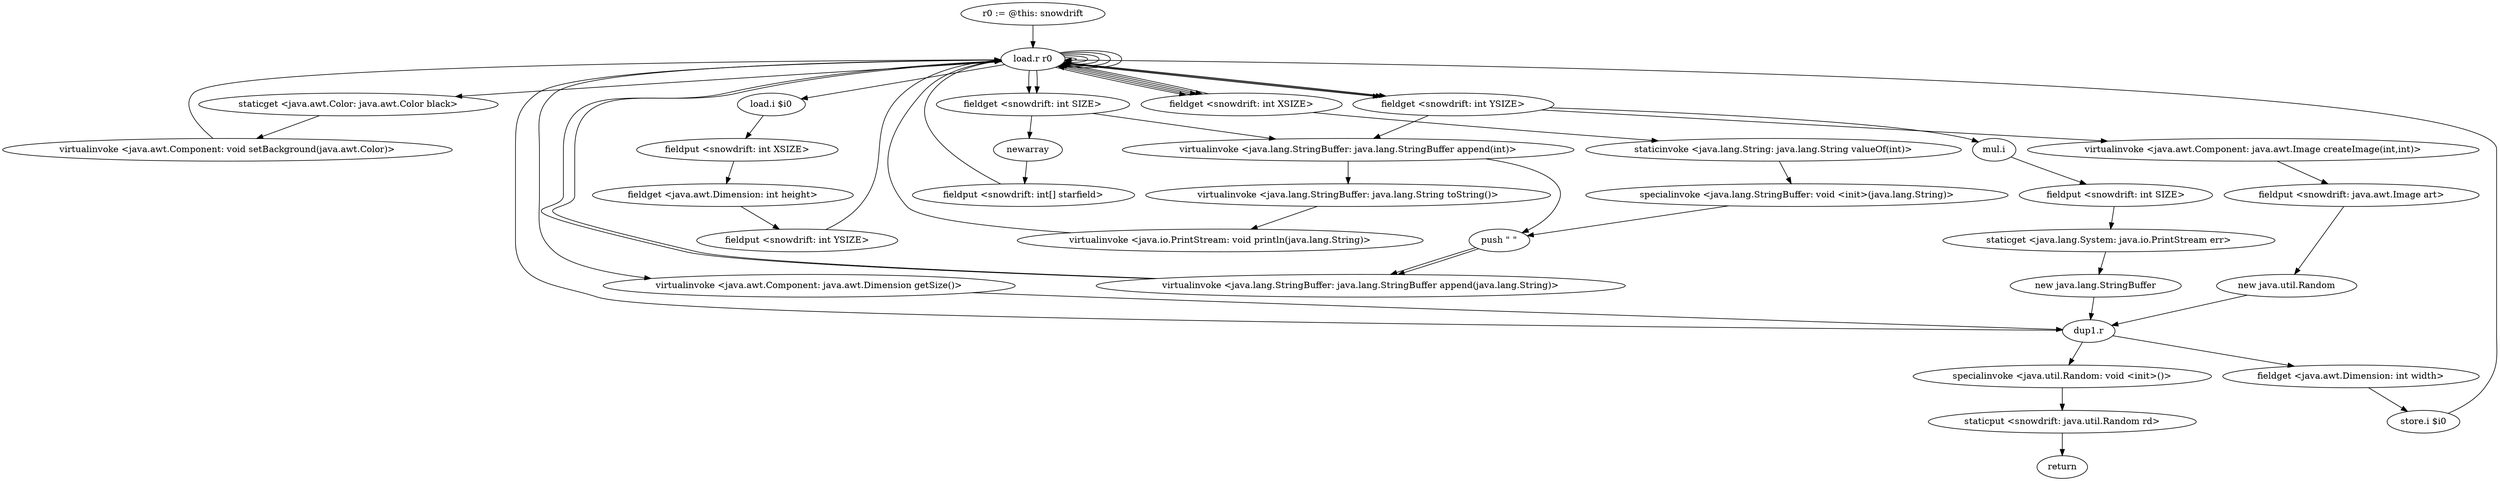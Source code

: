digraph "" {
    "r0 := @this: snowdrift"
    "load.r r0"
    "r0 := @this: snowdrift"->"load.r r0";
    "staticget <java.awt.Color: java.awt.Color black>"
    "load.r r0"->"staticget <java.awt.Color: java.awt.Color black>";
    "virtualinvoke <java.awt.Component: void setBackground(java.awt.Color)>"
    "staticget <java.awt.Color: java.awt.Color black>"->"virtualinvoke <java.awt.Component: void setBackground(java.awt.Color)>";
    "virtualinvoke <java.awt.Component: void setBackground(java.awt.Color)>"->"load.r r0";
    "load.r r0"->"load.r r0";
    "virtualinvoke <java.awt.Component: java.awt.Dimension getSize()>"
    "load.r r0"->"virtualinvoke <java.awt.Component: java.awt.Dimension getSize()>";
    "dup1.r"
    "virtualinvoke <java.awt.Component: java.awt.Dimension getSize()>"->"dup1.r";
    "fieldget <java.awt.Dimension: int width>"
    "dup1.r"->"fieldget <java.awt.Dimension: int width>";
    "store.i $i0"
    "fieldget <java.awt.Dimension: int width>"->"store.i $i0";
    "store.i $i0"->"load.r r0";
    "load.i $i0"
    "load.r r0"->"load.i $i0";
    "fieldput <snowdrift: int XSIZE>"
    "load.i $i0"->"fieldput <snowdrift: int XSIZE>";
    "fieldget <java.awt.Dimension: int height>"
    "fieldput <snowdrift: int XSIZE>"->"fieldget <java.awt.Dimension: int height>";
    "fieldput <snowdrift: int YSIZE>"
    "fieldget <java.awt.Dimension: int height>"->"fieldput <snowdrift: int YSIZE>";
    "fieldput <snowdrift: int YSIZE>"->"load.r r0";
    "load.r r0"->"load.r r0";
    "fieldget <snowdrift: int XSIZE>"
    "load.r r0"->"fieldget <snowdrift: int XSIZE>";
    "fieldget <snowdrift: int XSIZE>"->"load.r r0";
    "fieldget <snowdrift: int YSIZE>"
    "load.r r0"->"fieldget <snowdrift: int YSIZE>";
    "mul.i"
    "fieldget <snowdrift: int YSIZE>"->"mul.i";
    "fieldput <snowdrift: int SIZE>"
    "mul.i"->"fieldput <snowdrift: int SIZE>";
    "staticget <java.lang.System: java.io.PrintStream err>"
    "fieldput <snowdrift: int SIZE>"->"staticget <java.lang.System: java.io.PrintStream err>";
    "new java.lang.StringBuffer"
    "staticget <java.lang.System: java.io.PrintStream err>"->"new java.lang.StringBuffer";
    "new java.lang.StringBuffer"->"dup1.r";
    "dup1.r"->"load.r r0";
    "load.r r0"->"fieldget <snowdrift: int XSIZE>";
    "staticinvoke <java.lang.String: java.lang.String valueOf(int)>"
    "fieldget <snowdrift: int XSIZE>"->"staticinvoke <java.lang.String: java.lang.String valueOf(int)>";
    "specialinvoke <java.lang.StringBuffer: void <init>(java.lang.String)>"
    "staticinvoke <java.lang.String: java.lang.String valueOf(int)>"->"specialinvoke <java.lang.StringBuffer: void <init>(java.lang.String)>";
    "push \" \""
    "specialinvoke <java.lang.StringBuffer: void <init>(java.lang.String)>"->"push \" \"";
    "virtualinvoke <java.lang.StringBuffer: java.lang.StringBuffer append(java.lang.String)>"
    "push \" \""->"virtualinvoke <java.lang.StringBuffer: java.lang.StringBuffer append(java.lang.String)>";
    "virtualinvoke <java.lang.StringBuffer: java.lang.StringBuffer append(java.lang.String)>"->"load.r r0";
    "load.r r0"->"fieldget <snowdrift: int YSIZE>";
    "virtualinvoke <java.lang.StringBuffer: java.lang.StringBuffer append(int)>"
    "fieldget <snowdrift: int YSIZE>"->"virtualinvoke <java.lang.StringBuffer: java.lang.StringBuffer append(int)>";
    "virtualinvoke <java.lang.StringBuffer: java.lang.StringBuffer append(int)>"->"push \" \"";
    "push \" \""->"virtualinvoke <java.lang.StringBuffer: java.lang.StringBuffer append(java.lang.String)>";
    "virtualinvoke <java.lang.StringBuffer: java.lang.StringBuffer append(java.lang.String)>"->"load.r r0";
    "fieldget <snowdrift: int SIZE>"
    "load.r r0"->"fieldget <snowdrift: int SIZE>";
    "fieldget <snowdrift: int SIZE>"->"virtualinvoke <java.lang.StringBuffer: java.lang.StringBuffer append(int)>";
    "virtualinvoke <java.lang.StringBuffer: java.lang.String toString()>"
    "virtualinvoke <java.lang.StringBuffer: java.lang.StringBuffer append(int)>"->"virtualinvoke <java.lang.StringBuffer: java.lang.String toString()>";
    "virtualinvoke <java.io.PrintStream: void println(java.lang.String)>"
    "virtualinvoke <java.lang.StringBuffer: java.lang.String toString()>"->"virtualinvoke <java.io.PrintStream: void println(java.lang.String)>";
    "virtualinvoke <java.io.PrintStream: void println(java.lang.String)>"->"load.r r0";
    "load.r r0"->"load.r r0";
    "load.r r0"->"fieldget <snowdrift: int SIZE>";
    "newarray"
    "fieldget <snowdrift: int SIZE>"->"newarray";
    "fieldput <snowdrift: int[] starfield>"
    "newarray"->"fieldput <snowdrift: int[] starfield>";
    "fieldput <snowdrift: int[] starfield>"->"load.r r0";
    "load.r r0"->"load.r r0";
    "load.r r0"->"load.r r0";
    "load.r r0"->"fieldget <snowdrift: int XSIZE>";
    "fieldget <snowdrift: int XSIZE>"->"load.r r0";
    "load.r r0"->"fieldget <snowdrift: int YSIZE>";
    "virtualinvoke <java.awt.Component: java.awt.Image createImage(int,int)>"
    "fieldget <snowdrift: int YSIZE>"->"virtualinvoke <java.awt.Component: java.awt.Image createImage(int,int)>";
    "fieldput <snowdrift: java.awt.Image art>"
    "virtualinvoke <java.awt.Component: java.awt.Image createImage(int,int)>"->"fieldput <snowdrift: java.awt.Image art>";
    "new java.util.Random"
    "fieldput <snowdrift: java.awt.Image art>"->"new java.util.Random";
    "new java.util.Random"->"dup1.r";
    "specialinvoke <java.util.Random: void <init>()>"
    "dup1.r"->"specialinvoke <java.util.Random: void <init>()>";
    "staticput <snowdrift: java.util.Random rd>"
    "specialinvoke <java.util.Random: void <init>()>"->"staticput <snowdrift: java.util.Random rd>";
    "return"
    "staticput <snowdrift: java.util.Random rd>"->"return";
}
